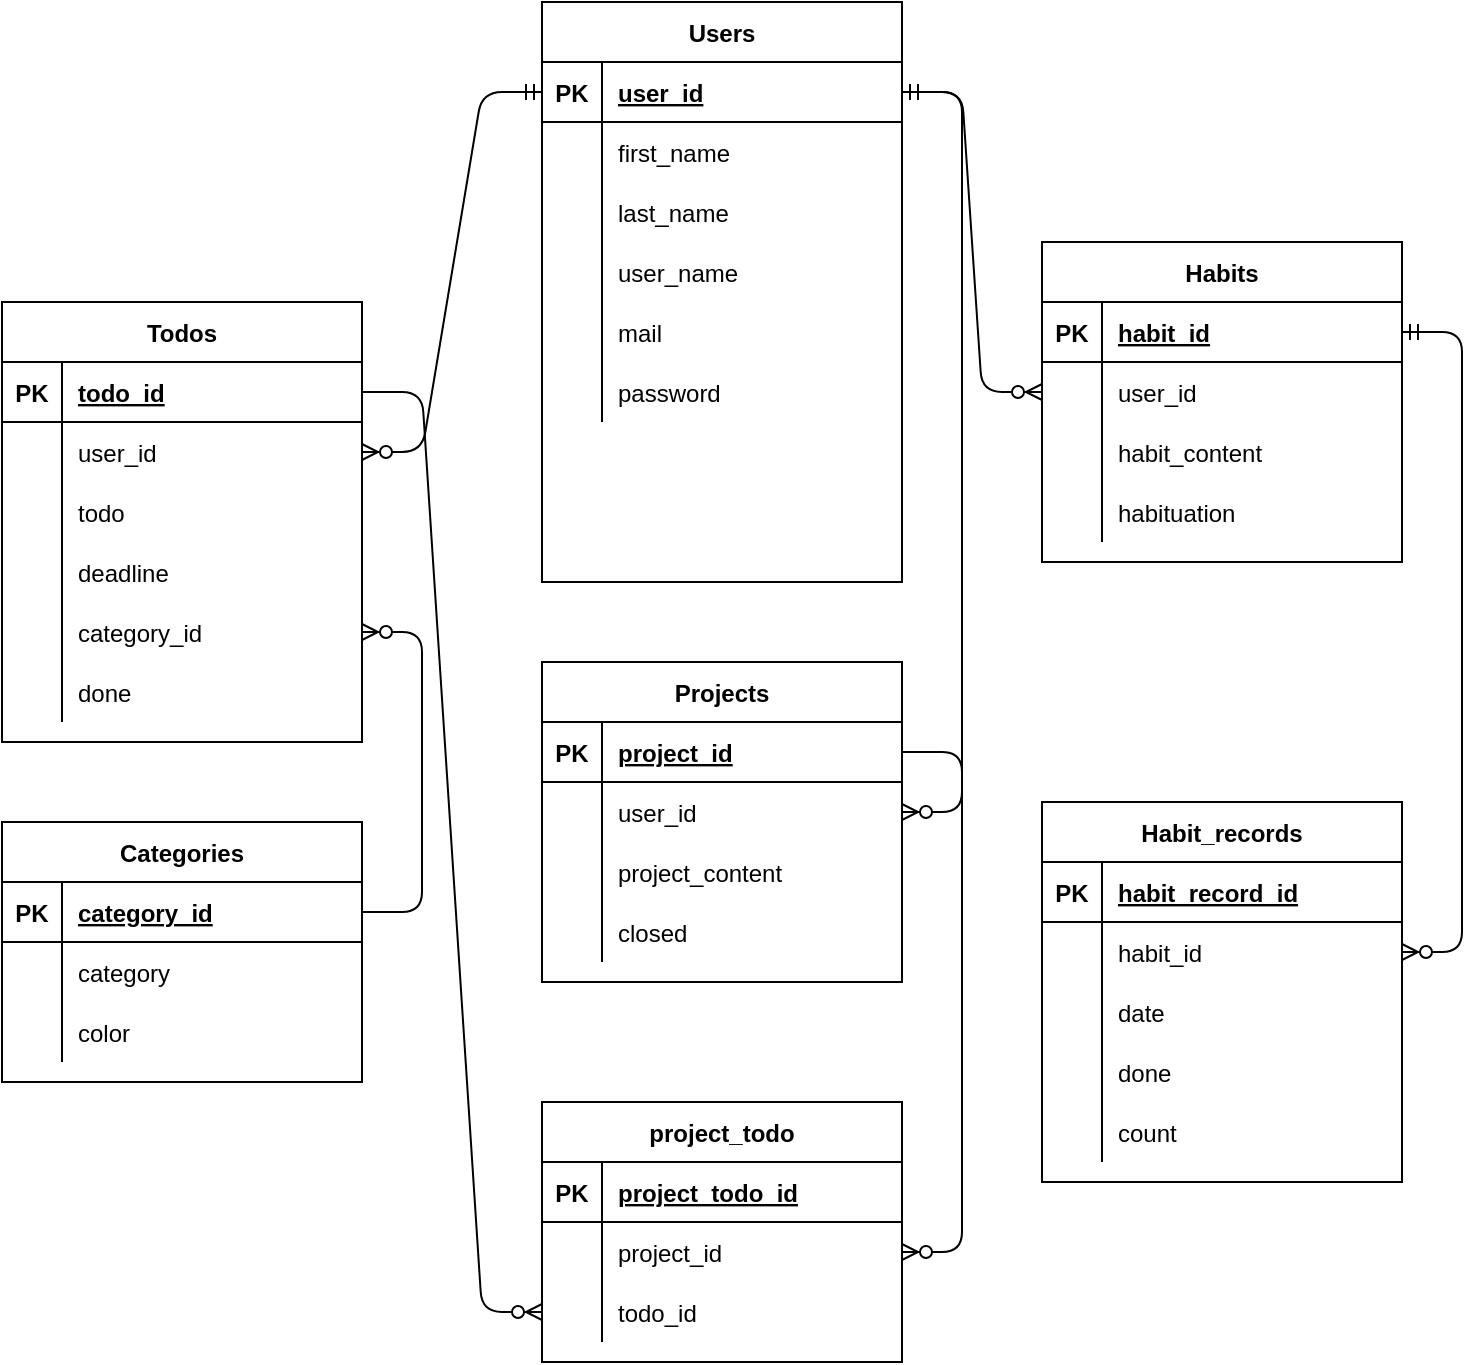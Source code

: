 <mxfile version="14.4.8" type="github">
  <diagram id="yz9vEp8fzlAOeCrYcoD_" name="ページ1">
    <mxGraphModel dx="957" dy="572" grid="1" gridSize="10" guides="1" tooltips="1" connect="1" arrows="1" fold="1" page="1" pageScale="1" pageWidth="827" pageHeight="1169" math="0" shadow="0">
      <root>
        <mxCell id="0" />
        <mxCell id="1" parent="0" />
        <mxCell id="vgZee3NAbd-REzqfM-sp-1" value="Users" style="shape=table;startSize=30;container=1;collapsible=1;childLayout=tableLayout;fixedRows=1;rowLines=0;fontStyle=1;align=center;resizeLast=1;" parent="1" vertex="1">
          <mxGeometry x="310" y="80" width="180" height="290" as="geometry" />
        </mxCell>
        <mxCell id="vgZee3NAbd-REzqfM-sp-2" value="" style="shape=partialRectangle;collapsible=0;dropTarget=0;pointerEvents=0;fillColor=none;top=0;left=0;bottom=1;right=0;points=[[0,0.5],[1,0.5]];portConstraint=eastwest;" parent="vgZee3NAbd-REzqfM-sp-1" vertex="1">
          <mxGeometry y="30" width="180" height="30" as="geometry" />
        </mxCell>
        <mxCell id="vgZee3NAbd-REzqfM-sp-3" value="PK" style="shape=partialRectangle;connectable=0;fillColor=none;top=0;left=0;bottom=0;right=0;fontStyle=1;overflow=hidden;" parent="vgZee3NAbd-REzqfM-sp-2" vertex="1">
          <mxGeometry width="30" height="30" as="geometry" />
        </mxCell>
        <mxCell id="vgZee3NAbd-REzqfM-sp-4" value="user_id" style="shape=partialRectangle;connectable=0;fillColor=none;top=0;left=0;bottom=0;right=0;align=left;spacingLeft=6;fontStyle=5;overflow=hidden;" parent="vgZee3NAbd-REzqfM-sp-2" vertex="1">
          <mxGeometry x="30" width="150" height="30" as="geometry" />
        </mxCell>
        <mxCell id="vgZee3NAbd-REzqfM-sp-5" value="" style="shape=partialRectangle;collapsible=0;dropTarget=0;pointerEvents=0;fillColor=none;top=0;left=0;bottom=0;right=0;points=[[0,0.5],[1,0.5]];portConstraint=eastwest;" parent="vgZee3NAbd-REzqfM-sp-1" vertex="1">
          <mxGeometry y="60" width="180" height="30" as="geometry" />
        </mxCell>
        <mxCell id="vgZee3NAbd-REzqfM-sp-6" value="" style="shape=partialRectangle;connectable=0;fillColor=none;top=0;left=0;bottom=0;right=0;editable=1;overflow=hidden;" parent="vgZee3NAbd-REzqfM-sp-5" vertex="1">
          <mxGeometry width="30" height="30" as="geometry" />
        </mxCell>
        <mxCell id="vgZee3NAbd-REzqfM-sp-7" value="first_name" style="shape=partialRectangle;connectable=0;fillColor=none;top=0;left=0;bottom=0;right=0;align=left;spacingLeft=6;overflow=hidden;" parent="vgZee3NAbd-REzqfM-sp-5" vertex="1">
          <mxGeometry x="30" width="150" height="30" as="geometry" />
        </mxCell>
        <mxCell id="vgZee3NAbd-REzqfM-sp-8" value="" style="shape=partialRectangle;collapsible=0;dropTarget=0;pointerEvents=0;fillColor=none;top=0;left=0;bottom=0;right=0;points=[[0,0.5],[1,0.5]];portConstraint=eastwest;" parent="vgZee3NAbd-REzqfM-sp-1" vertex="1">
          <mxGeometry y="90" width="180" height="30" as="geometry" />
        </mxCell>
        <mxCell id="vgZee3NAbd-REzqfM-sp-9" value="" style="shape=partialRectangle;connectable=0;fillColor=none;top=0;left=0;bottom=0;right=0;editable=1;overflow=hidden;" parent="vgZee3NAbd-REzqfM-sp-8" vertex="1">
          <mxGeometry width="30" height="30" as="geometry" />
        </mxCell>
        <mxCell id="vgZee3NAbd-REzqfM-sp-10" value="last_name" style="shape=partialRectangle;connectable=0;fillColor=none;top=0;left=0;bottom=0;right=0;align=left;spacingLeft=6;overflow=hidden;" parent="vgZee3NAbd-REzqfM-sp-8" vertex="1">
          <mxGeometry x="30" width="150" height="30" as="geometry" />
        </mxCell>
        <mxCell id="vgZee3NAbd-REzqfM-sp-11" value="" style="shape=partialRectangle;collapsible=0;dropTarget=0;pointerEvents=0;fillColor=none;top=0;left=0;bottom=0;right=0;points=[[0,0.5],[1,0.5]];portConstraint=eastwest;" parent="vgZee3NAbd-REzqfM-sp-1" vertex="1">
          <mxGeometry y="120" width="180" height="30" as="geometry" />
        </mxCell>
        <mxCell id="vgZee3NAbd-REzqfM-sp-12" value="" style="shape=partialRectangle;connectable=0;fillColor=none;top=0;left=0;bottom=0;right=0;editable=1;overflow=hidden;" parent="vgZee3NAbd-REzqfM-sp-11" vertex="1">
          <mxGeometry width="30" height="30" as="geometry" />
        </mxCell>
        <mxCell id="vgZee3NAbd-REzqfM-sp-13" value="user_name" style="shape=partialRectangle;connectable=0;fillColor=none;top=0;left=0;bottom=0;right=0;align=left;spacingLeft=6;overflow=hidden;" parent="vgZee3NAbd-REzqfM-sp-11" vertex="1">
          <mxGeometry x="30" width="150" height="30" as="geometry" />
        </mxCell>
        <mxCell id="mDRHtWKVjwvWxWG2UiL3-2" value="" style="shape=partialRectangle;collapsible=0;dropTarget=0;pointerEvents=0;fillColor=none;top=0;left=0;bottom=0;right=0;points=[[0,0.5],[1,0.5]];portConstraint=eastwest;" vertex="1" parent="vgZee3NAbd-REzqfM-sp-1">
          <mxGeometry y="150" width="180" height="30" as="geometry" />
        </mxCell>
        <mxCell id="mDRHtWKVjwvWxWG2UiL3-3" value="" style="shape=partialRectangle;connectable=0;fillColor=none;top=0;left=0;bottom=0;right=0;editable=1;overflow=hidden;" vertex="1" parent="mDRHtWKVjwvWxWG2UiL3-2">
          <mxGeometry width="30" height="30" as="geometry" />
        </mxCell>
        <mxCell id="mDRHtWKVjwvWxWG2UiL3-4" value="mail" style="shape=partialRectangle;connectable=0;fillColor=none;top=0;left=0;bottom=0;right=0;align=left;spacingLeft=6;overflow=hidden;" vertex="1" parent="mDRHtWKVjwvWxWG2UiL3-2">
          <mxGeometry x="30" width="150" height="30" as="geometry" />
        </mxCell>
        <mxCell id="mDRHtWKVjwvWxWG2UiL3-5" value="" style="shape=partialRectangle;collapsible=0;dropTarget=0;pointerEvents=0;fillColor=none;top=0;left=0;bottom=0;right=0;points=[[0,0.5],[1,0.5]];portConstraint=eastwest;" vertex="1" parent="vgZee3NAbd-REzqfM-sp-1">
          <mxGeometry y="180" width="180" height="30" as="geometry" />
        </mxCell>
        <mxCell id="mDRHtWKVjwvWxWG2UiL3-6" value="" style="shape=partialRectangle;connectable=0;fillColor=none;top=0;left=0;bottom=0;right=0;editable=1;overflow=hidden;" vertex="1" parent="mDRHtWKVjwvWxWG2UiL3-5">
          <mxGeometry width="30" height="30" as="geometry" />
        </mxCell>
        <mxCell id="mDRHtWKVjwvWxWG2UiL3-7" value="password" style="shape=partialRectangle;connectable=0;fillColor=none;top=0;left=0;bottom=0;right=0;align=left;spacingLeft=6;overflow=hidden;" vertex="1" parent="mDRHtWKVjwvWxWG2UiL3-5">
          <mxGeometry x="30" width="150" height="30" as="geometry" />
        </mxCell>
        <mxCell id="vgZee3NAbd-REzqfM-sp-27" value="Habits" style="shape=table;startSize=30;container=1;collapsible=1;childLayout=tableLayout;fixedRows=1;rowLines=0;fontStyle=1;align=center;resizeLast=1;" parent="1" vertex="1">
          <mxGeometry x="560" y="200" width="180" height="160" as="geometry" />
        </mxCell>
        <mxCell id="vgZee3NAbd-REzqfM-sp-28" value="" style="shape=partialRectangle;collapsible=0;dropTarget=0;pointerEvents=0;fillColor=none;top=0;left=0;bottom=1;right=0;points=[[0,0.5],[1,0.5]];portConstraint=eastwest;" parent="vgZee3NAbd-REzqfM-sp-27" vertex="1">
          <mxGeometry y="30" width="180" height="30" as="geometry" />
        </mxCell>
        <mxCell id="vgZee3NAbd-REzqfM-sp-29" value="PK" style="shape=partialRectangle;connectable=0;fillColor=none;top=0;left=0;bottom=0;right=0;fontStyle=1;overflow=hidden;" parent="vgZee3NAbd-REzqfM-sp-28" vertex="1">
          <mxGeometry width="30" height="30" as="geometry" />
        </mxCell>
        <mxCell id="vgZee3NAbd-REzqfM-sp-30" value="habit_id" style="shape=partialRectangle;connectable=0;fillColor=none;top=0;left=0;bottom=0;right=0;align=left;spacingLeft=6;fontStyle=5;overflow=hidden;" parent="vgZee3NAbd-REzqfM-sp-28" vertex="1">
          <mxGeometry x="30" width="150" height="30" as="geometry" />
        </mxCell>
        <mxCell id="vgZee3NAbd-REzqfM-sp-31" value="" style="shape=partialRectangle;collapsible=0;dropTarget=0;pointerEvents=0;fillColor=none;top=0;left=0;bottom=0;right=0;points=[[0,0.5],[1,0.5]];portConstraint=eastwest;" parent="vgZee3NAbd-REzqfM-sp-27" vertex="1">
          <mxGeometry y="60" width="180" height="30" as="geometry" />
        </mxCell>
        <mxCell id="vgZee3NAbd-REzqfM-sp-32" value="" style="shape=partialRectangle;connectable=0;fillColor=none;top=0;left=0;bottom=0;right=0;editable=1;overflow=hidden;" parent="vgZee3NAbd-REzqfM-sp-31" vertex="1">
          <mxGeometry width="30" height="30" as="geometry" />
        </mxCell>
        <mxCell id="vgZee3NAbd-REzqfM-sp-33" value="user_id" style="shape=partialRectangle;connectable=0;fillColor=none;top=0;left=0;bottom=0;right=0;align=left;spacingLeft=6;overflow=hidden;" parent="vgZee3NAbd-REzqfM-sp-31" vertex="1">
          <mxGeometry x="30" width="150" height="30" as="geometry" />
        </mxCell>
        <mxCell id="vgZee3NAbd-REzqfM-sp-37" value="" style="shape=partialRectangle;collapsible=0;dropTarget=0;pointerEvents=0;fillColor=none;top=0;left=0;bottom=0;right=0;points=[[0,0.5],[1,0.5]];portConstraint=eastwest;" parent="vgZee3NAbd-REzqfM-sp-27" vertex="1">
          <mxGeometry y="90" width="180" height="30" as="geometry" />
        </mxCell>
        <mxCell id="vgZee3NAbd-REzqfM-sp-38" value="" style="shape=partialRectangle;connectable=0;fillColor=none;top=0;left=0;bottom=0;right=0;editable=1;overflow=hidden;" parent="vgZee3NAbd-REzqfM-sp-37" vertex="1">
          <mxGeometry width="30" height="30" as="geometry" />
        </mxCell>
        <mxCell id="vgZee3NAbd-REzqfM-sp-39" value="habit_content" style="shape=partialRectangle;connectable=0;fillColor=none;top=0;left=0;bottom=0;right=0;align=left;spacingLeft=6;overflow=hidden;" parent="vgZee3NAbd-REzqfM-sp-37" vertex="1">
          <mxGeometry x="30" width="150" height="30" as="geometry" />
        </mxCell>
        <mxCell id="vgZee3NAbd-REzqfM-sp-57" style="shape=partialRectangle;collapsible=0;dropTarget=0;pointerEvents=0;fillColor=none;top=0;left=0;bottom=0;right=0;points=[[0,0.5],[1,0.5]];portConstraint=eastwest;" parent="vgZee3NAbd-REzqfM-sp-27" vertex="1">
          <mxGeometry y="120" width="180" height="30" as="geometry" />
        </mxCell>
        <mxCell id="vgZee3NAbd-REzqfM-sp-58" style="shape=partialRectangle;connectable=0;fillColor=none;top=0;left=0;bottom=0;right=0;editable=1;overflow=hidden;" parent="vgZee3NAbd-REzqfM-sp-57" vertex="1">
          <mxGeometry width="30" height="30" as="geometry" />
        </mxCell>
        <mxCell id="vgZee3NAbd-REzqfM-sp-59" value="habituation" style="shape=partialRectangle;connectable=0;fillColor=none;top=0;left=0;bottom=0;right=0;align=left;spacingLeft=6;overflow=hidden;" parent="vgZee3NAbd-REzqfM-sp-57" vertex="1">
          <mxGeometry x="30" width="150" height="30" as="geometry" />
        </mxCell>
        <mxCell id="vgZee3NAbd-REzqfM-sp-60" value="Habit_records" style="shape=table;startSize=30;container=1;collapsible=1;childLayout=tableLayout;fixedRows=1;rowLines=0;fontStyle=1;align=center;resizeLast=1;" parent="1" vertex="1">
          <mxGeometry x="560" y="480" width="180" height="190" as="geometry" />
        </mxCell>
        <mxCell id="vgZee3NAbd-REzqfM-sp-61" value="" style="shape=partialRectangle;collapsible=0;dropTarget=0;pointerEvents=0;fillColor=none;top=0;left=0;bottom=1;right=0;points=[[0,0.5],[1,0.5]];portConstraint=eastwest;" parent="vgZee3NAbd-REzqfM-sp-60" vertex="1">
          <mxGeometry y="30" width="180" height="30" as="geometry" />
        </mxCell>
        <mxCell id="vgZee3NAbd-REzqfM-sp-62" value="PK" style="shape=partialRectangle;connectable=0;fillColor=none;top=0;left=0;bottom=0;right=0;fontStyle=1;overflow=hidden;" parent="vgZee3NAbd-REzqfM-sp-61" vertex="1">
          <mxGeometry width="30" height="30" as="geometry" />
        </mxCell>
        <mxCell id="vgZee3NAbd-REzqfM-sp-63" value="habit_record_id" style="shape=partialRectangle;connectable=0;fillColor=none;top=0;left=0;bottom=0;right=0;align=left;spacingLeft=6;fontStyle=5;overflow=hidden;" parent="vgZee3NAbd-REzqfM-sp-61" vertex="1">
          <mxGeometry x="30" width="150" height="30" as="geometry" />
        </mxCell>
        <mxCell id="vgZee3NAbd-REzqfM-sp-64" value="" style="shape=partialRectangle;collapsible=0;dropTarget=0;pointerEvents=0;fillColor=none;top=0;left=0;bottom=0;right=0;points=[[0,0.5],[1,0.5]];portConstraint=eastwest;" parent="vgZee3NAbd-REzqfM-sp-60" vertex="1">
          <mxGeometry y="60" width="180" height="30" as="geometry" />
        </mxCell>
        <mxCell id="vgZee3NAbd-REzqfM-sp-65" value="" style="shape=partialRectangle;connectable=0;fillColor=none;top=0;left=0;bottom=0;right=0;editable=1;overflow=hidden;" parent="vgZee3NAbd-REzqfM-sp-64" vertex="1">
          <mxGeometry width="30" height="30" as="geometry" />
        </mxCell>
        <mxCell id="vgZee3NAbd-REzqfM-sp-66" value="habit_id" style="shape=partialRectangle;connectable=0;fillColor=none;top=0;left=0;bottom=0;right=0;align=left;spacingLeft=6;overflow=hidden;" parent="vgZee3NAbd-REzqfM-sp-64" vertex="1">
          <mxGeometry x="30" width="150" height="30" as="geometry" />
        </mxCell>
        <mxCell id="vgZee3NAbd-REzqfM-sp-67" value="" style="shape=partialRectangle;collapsible=0;dropTarget=0;pointerEvents=0;fillColor=none;top=0;left=0;bottom=0;right=0;points=[[0,0.5],[1,0.5]];portConstraint=eastwest;" parent="vgZee3NAbd-REzqfM-sp-60" vertex="1">
          <mxGeometry y="90" width="180" height="30" as="geometry" />
        </mxCell>
        <mxCell id="vgZee3NAbd-REzqfM-sp-68" value="" style="shape=partialRectangle;connectable=0;fillColor=none;top=0;left=0;bottom=0;right=0;editable=1;overflow=hidden;" parent="vgZee3NAbd-REzqfM-sp-67" vertex="1">
          <mxGeometry width="30" height="30" as="geometry" />
        </mxCell>
        <mxCell id="vgZee3NAbd-REzqfM-sp-69" value="date" style="shape=partialRectangle;connectable=0;fillColor=none;top=0;left=0;bottom=0;right=0;align=left;spacingLeft=6;overflow=hidden;" parent="vgZee3NAbd-REzqfM-sp-67" vertex="1">
          <mxGeometry x="30" width="150" height="30" as="geometry" />
        </mxCell>
        <mxCell id="vgZee3NAbd-REzqfM-sp-70" value="" style="shape=partialRectangle;collapsible=0;dropTarget=0;pointerEvents=0;fillColor=none;top=0;left=0;bottom=0;right=0;points=[[0,0.5],[1,0.5]];portConstraint=eastwest;" parent="vgZee3NAbd-REzqfM-sp-60" vertex="1">
          <mxGeometry y="120" width="180" height="30" as="geometry" />
        </mxCell>
        <mxCell id="vgZee3NAbd-REzqfM-sp-71" value="" style="shape=partialRectangle;connectable=0;fillColor=none;top=0;left=0;bottom=0;right=0;editable=1;overflow=hidden;" parent="vgZee3NAbd-REzqfM-sp-70" vertex="1">
          <mxGeometry width="30" height="30" as="geometry" />
        </mxCell>
        <mxCell id="vgZee3NAbd-REzqfM-sp-72" value="done" style="shape=partialRectangle;connectable=0;fillColor=none;top=0;left=0;bottom=0;right=0;align=left;spacingLeft=6;overflow=hidden;" parent="vgZee3NAbd-REzqfM-sp-70" vertex="1">
          <mxGeometry x="30" width="150" height="30" as="geometry" />
        </mxCell>
        <mxCell id="vgZee3NAbd-REzqfM-sp-76" style="shape=partialRectangle;collapsible=0;dropTarget=0;pointerEvents=0;fillColor=none;top=0;left=0;bottom=0;right=0;points=[[0,0.5],[1,0.5]];portConstraint=eastwest;" parent="vgZee3NAbd-REzqfM-sp-60" vertex="1">
          <mxGeometry y="150" width="180" height="30" as="geometry" />
        </mxCell>
        <mxCell id="vgZee3NAbd-REzqfM-sp-77" style="shape=partialRectangle;connectable=0;fillColor=none;top=0;left=0;bottom=0;right=0;editable=1;overflow=hidden;" parent="vgZee3NAbd-REzqfM-sp-76" vertex="1">
          <mxGeometry width="30" height="30" as="geometry" />
        </mxCell>
        <mxCell id="vgZee3NAbd-REzqfM-sp-78" value="count" style="shape=partialRectangle;connectable=0;fillColor=none;top=0;left=0;bottom=0;right=0;align=left;spacingLeft=6;overflow=hidden;" parent="vgZee3NAbd-REzqfM-sp-76" vertex="1">
          <mxGeometry x="30" width="150" height="30" as="geometry" />
        </mxCell>
        <mxCell id="vgZee3NAbd-REzqfM-sp-79" value="Projects" style="shape=table;startSize=30;container=1;collapsible=1;childLayout=tableLayout;fixedRows=1;rowLines=0;fontStyle=1;align=center;resizeLast=1;" parent="1" vertex="1">
          <mxGeometry x="310" y="410" width="180" height="160" as="geometry" />
        </mxCell>
        <mxCell id="vgZee3NAbd-REzqfM-sp-80" value="" style="shape=partialRectangle;collapsible=0;dropTarget=0;pointerEvents=0;fillColor=none;top=0;left=0;bottom=1;right=0;points=[[0,0.5],[1,0.5]];portConstraint=eastwest;" parent="vgZee3NAbd-REzqfM-sp-79" vertex="1">
          <mxGeometry y="30" width="180" height="30" as="geometry" />
        </mxCell>
        <mxCell id="vgZee3NAbd-REzqfM-sp-81" value="PK" style="shape=partialRectangle;connectable=0;fillColor=none;top=0;left=0;bottom=0;right=0;fontStyle=1;overflow=hidden;" parent="vgZee3NAbd-REzqfM-sp-80" vertex="1">
          <mxGeometry width="30" height="30" as="geometry" />
        </mxCell>
        <mxCell id="vgZee3NAbd-REzqfM-sp-82" value="project_id" style="shape=partialRectangle;connectable=0;fillColor=none;top=0;left=0;bottom=0;right=0;align=left;spacingLeft=6;fontStyle=5;overflow=hidden;" parent="vgZee3NAbd-REzqfM-sp-80" vertex="1">
          <mxGeometry x="30" width="150" height="30" as="geometry" />
        </mxCell>
        <mxCell id="vgZee3NAbd-REzqfM-sp-83" value="" style="shape=partialRectangle;collapsible=0;dropTarget=0;pointerEvents=0;fillColor=none;top=0;left=0;bottom=0;right=0;points=[[0,0.5],[1,0.5]];portConstraint=eastwest;" parent="vgZee3NAbd-REzqfM-sp-79" vertex="1">
          <mxGeometry y="60" width="180" height="30" as="geometry" />
        </mxCell>
        <mxCell id="vgZee3NAbd-REzqfM-sp-84" value="" style="shape=partialRectangle;connectable=0;fillColor=none;top=0;left=0;bottom=0;right=0;editable=1;overflow=hidden;" parent="vgZee3NAbd-REzqfM-sp-83" vertex="1">
          <mxGeometry width="30" height="30" as="geometry" />
        </mxCell>
        <mxCell id="vgZee3NAbd-REzqfM-sp-85" value="user_id" style="shape=partialRectangle;connectable=0;fillColor=none;top=0;left=0;bottom=0;right=0;align=left;spacingLeft=6;overflow=hidden;" parent="vgZee3NAbd-REzqfM-sp-83" vertex="1">
          <mxGeometry x="30" width="150" height="30" as="geometry" />
        </mxCell>
        <mxCell id="vgZee3NAbd-REzqfM-sp-89" value="" style="shape=partialRectangle;collapsible=0;dropTarget=0;pointerEvents=0;fillColor=none;top=0;left=0;bottom=0;right=0;points=[[0,0.5],[1,0.5]];portConstraint=eastwest;" parent="vgZee3NAbd-REzqfM-sp-79" vertex="1">
          <mxGeometry y="90" width="180" height="30" as="geometry" />
        </mxCell>
        <mxCell id="vgZee3NAbd-REzqfM-sp-90" value="" style="shape=partialRectangle;connectable=0;fillColor=none;top=0;left=0;bottom=0;right=0;editable=1;overflow=hidden;" parent="vgZee3NAbd-REzqfM-sp-89" vertex="1">
          <mxGeometry width="30" height="30" as="geometry" />
        </mxCell>
        <mxCell id="vgZee3NAbd-REzqfM-sp-91" value="project_content" style="shape=partialRectangle;connectable=0;fillColor=none;top=0;left=0;bottom=0;right=0;align=left;spacingLeft=6;overflow=hidden;" parent="vgZee3NAbd-REzqfM-sp-89" vertex="1">
          <mxGeometry x="30" width="150" height="30" as="geometry" />
        </mxCell>
        <mxCell id="mDRHtWKVjwvWxWG2UiL3-9" value="" style="shape=partialRectangle;collapsible=0;dropTarget=0;pointerEvents=0;fillColor=none;top=0;left=0;bottom=0;right=0;points=[[0,0.5],[1,0.5]];portConstraint=eastwest;" vertex="1" parent="vgZee3NAbd-REzqfM-sp-79">
          <mxGeometry y="120" width="180" height="30" as="geometry" />
        </mxCell>
        <mxCell id="mDRHtWKVjwvWxWG2UiL3-10" value="" style="shape=partialRectangle;connectable=0;fillColor=none;top=0;left=0;bottom=0;right=0;editable=1;overflow=hidden;" vertex="1" parent="mDRHtWKVjwvWxWG2UiL3-9">
          <mxGeometry width="30" height="30" as="geometry" />
        </mxCell>
        <mxCell id="mDRHtWKVjwvWxWG2UiL3-11" value="closed" style="shape=partialRectangle;connectable=0;fillColor=none;top=0;left=0;bottom=0;right=0;align=left;spacingLeft=6;overflow=hidden;" vertex="1" parent="mDRHtWKVjwvWxWG2UiL3-9">
          <mxGeometry x="30" width="150" height="30" as="geometry" />
        </mxCell>
        <mxCell id="vgZee3NAbd-REzqfM-sp-95" value="Todos" style="shape=table;startSize=30;container=1;collapsible=1;childLayout=tableLayout;fixedRows=1;rowLines=0;fontStyle=1;align=center;resizeLast=1;" parent="1" vertex="1">
          <mxGeometry x="40" y="230" width="180" height="220" as="geometry" />
        </mxCell>
        <mxCell id="vgZee3NAbd-REzqfM-sp-96" value="" style="shape=partialRectangle;collapsible=0;dropTarget=0;pointerEvents=0;fillColor=none;top=0;left=0;bottom=1;right=0;points=[[0,0.5],[1,0.5]];portConstraint=eastwest;" parent="vgZee3NAbd-REzqfM-sp-95" vertex="1">
          <mxGeometry y="30" width="180" height="30" as="geometry" />
        </mxCell>
        <mxCell id="vgZee3NAbd-REzqfM-sp-97" value="PK" style="shape=partialRectangle;connectable=0;fillColor=none;top=0;left=0;bottom=0;right=0;fontStyle=1;overflow=hidden;" parent="vgZee3NAbd-REzqfM-sp-96" vertex="1">
          <mxGeometry width="30" height="30" as="geometry" />
        </mxCell>
        <mxCell id="vgZee3NAbd-REzqfM-sp-98" value="todo_id" style="shape=partialRectangle;connectable=0;fillColor=none;top=0;left=0;bottom=0;right=0;align=left;spacingLeft=6;fontStyle=5;overflow=hidden;" parent="vgZee3NAbd-REzqfM-sp-96" vertex="1">
          <mxGeometry x="30" width="150" height="30" as="geometry" />
        </mxCell>
        <mxCell id="vgZee3NAbd-REzqfM-sp-99" value="" style="shape=partialRectangle;collapsible=0;dropTarget=0;pointerEvents=0;fillColor=none;top=0;left=0;bottom=0;right=0;points=[[0,0.5],[1,0.5]];portConstraint=eastwest;" parent="vgZee3NAbd-REzqfM-sp-95" vertex="1">
          <mxGeometry y="60" width="180" height="30" as="geometry" />
        </mxCell>
        <mxCell id="vgZee3NAbd-REzqfM-sp-100" value="" style="shape=partialRectangle;connectable=0;fillColor=none;top=0;left=0;bottom=0;right=0;editable=1;overflow=hidden;" parent="vgZee3NAbd-REzqfM-sp-99" vertex="1">
          <mxGeometry width="30" height="30" as="geometry" />
        </mxCell>
        <mxCell id="vgZee3NAbd-REzqfM-sp-101" value="user_id" style="shape=partialRectangle;connectable=0;fillColor=none;top=0;left=0;bottom=0;right=0;align=left;spacingLeft=6;overflow=hidden;" parent="vgZee3NAbd-REzqfM-sp-99" vertex="1">
          <mxGeometry x="30" width="150" height="30" as="geometry" />
        </mxCell>
        <mxCell id="vgZee3NAbd-REzqfM-sp-105" value="" style="shape=partialRectangle;collapsible=0;dropTarget=0;pointerEvents=0;fillColor=none;top=0;left=0;bottom=0;right=0;points=[[0,0.5],[1,0.5]];portConstraint=eastwest;" parent="vgZee3NAbd-REzqfM-sp-95" vertex="1">
          <mxGeometry y="90" width="180" height="30" as="geometry" />
        </mxCell>
        <mxCell id="vgZee3NAbd-REzqfM-sp-106" value="" style="shape=partialRectangle;connectable=0;fillColor=none;top=0;left=0;bottom=0;right=0;editable=1;overflow=hidden;" parent="vgZee3NAbd-REzqfM-sp-105" vertex="1">
          <mxGeometry width="30" height="30" as="geometry" />
        </mxCell>
        <mxCell id="vgZee3NAbd-REzqfM-sp-107" value="todo" style="shape=partialRectangle;connectable=0;fillColor=none;top=0;left=0;bottom=0;right=0;align=left;spacingLeft=6;overflow=hidden;" parent="vgZee3NAbd-REzqfM-sp-105" vertex="1">
          <mxGeometry x="30" width="150" height="30" as="geometry" />
        </mxCell>
        <mxCell id="vgZee3NAbd-REzqfM-sp-114" style="shape=partialRectangle;collapsible=0;dropTarget=0;pointerEvents=0;fillColor=none;top=0;left=0;bottom=0;right=0;points=[[0,0.5],[1,0.5]];portConstraint=eastwest;" parent="vgZee3NAbd-REzqfM-sp-95" vertex="1">
          <mxGeometry y="120" width="180" height="30" as="geometry" />
        </mxCell>
        <mxCell id="vgZee3NAbd-REzqfM-sp-115" style="shape=partialRectangle;connectable=0;fillColor=none;top=0;left=0;bottom=0;right=0;editable=1;overflow=hidden;" parent="vgZee3NAbd-REzqfM-sp-114" vertex="1">
          <mxGeometry width="30" height="30" as="geometry" />
        </mxCell>
        <mxCell id="vgZee3NAbd-REzqfM-sp-116" value="deadline" style="shape=partialRectangle;connectable=0;fillColor=none;top=0;left=0;bottom=0;right=0;align=left;spacingLeft=6;overflow=hidden;" parent="vgZee3NAbd-REzqfM-sp-114" vertex="1">
          <mxGeometry x="30" width="150" height="30" as="geometry" />
        </mxCell>
        <mxCell id="vgZee3NAbd-REzqfM-sp-108" style="shape=partialRectangle;collapsible=0;dropTarget=0;pointerEvents=0;fillColor=none;top=0;left=0;bottom=0;right=0;points=[[0,0.5],[1,0.5]];portConstraint=eastwest;" parent="vgZee3NAbd-REzqfM-sp-95" vertex="1">
          <mxGeometry y="150" width="180" height="30" as="geometry" />
        </mxCell>
        <mxCell id="vgZee3NAbd-REzqfM-sp-109" style="shape=partialRectangle;connectable=0;fillColor=none;top=0;left=0;bottom=0;right=0;editable=1;overflow=hidden;" parent="vgZee3NAbd-REzqfM-sp-108" vertex="1">
          <mxGeometry width="30" height="30" as="geometry" />
        </mxCell>
        <mxCell id="vgZee3NAbd-REzqfM-sp-110" value="category_id" style="shape=partialRectangle;connectable=0;fillColor=none;top=0;left=0;bottom=0;right=0;align=left;spacingLeft=6;overflow=hidden;" parent="vgZee3NAbd-REzqfM-sp-108" vertex="1">
          <mxGeometry x="30" width="150" height="30" as="geometry" />
        </mxCell>
        <mxCell id="mDRHtWKVjwvWxWG2UiL3-31" style="shape=partialRectangle;collapsible=0;dropTarget=0;pointerEvents=0;fillColor=none;top=0;left=0;bottom=0;right=0;points=[[0,0.5],[1,0.5]];portConstraint=eastwest;" vertex="1" parent="vgZee3NAbd-REzqfM-sp-95">
          <mxGeometry y="180" width="180" height="30" as="geometry" />
        </mxCell>
        <mxCell id="mDRHtWKVjwvWxWG2UiL3-32" style="shape=partialRectangle;connectable=0;fillColor=none;top=0;left=0;bottom=0;right=0;editable=1;overflow=hidden;" vertex="1" parent="mDRHtWKVjwvWxWG2UiL3-31">
          <mxGeometry width="30" height="30" as="geometry" />
        </mxCell>
        <mxCell id="mDRHtWKVjwvWxWG2UiL3-33" value="done" style="shape=partialRectangle;connectable=0;fillColor=none;top=0;left=0;bottom=0;right=0;align=left;spacingLeft=6;overflow=hidden;" vertex="1" parent="mDRHtWKVjwvWxWG2UiL3-31">
          <mxGeometry x="30" width="150" height="30" as="geometry" />
        </mxCell>
        <mxCell id="vgZee3NAbd-REzqfM-sp-117" value="Categories" style="shape=table;startSize=30;container=1;collapsible=1;childLayout=tableLayout;fixedRows=1;rowLines=0;fontStyle=1;align=center;resizeLast=1;" parent="1" vertex="1">
          <mxGeometry x="40" y="490" width="180" height="130" as="geometry" />
        </mxCell>
        <mxCell id="vgZee3NAbd-REzqfM-sp-118" value="" style="shape=partialRectangle;collapsible=0;dropTarget=0;pointerEvents=0;fillColor=none;top=0;left=0;bottom=1;right=0;points=[[0,0.5],[1,0.5]];portConstraint=eastwest;" parent="vgZee3NAbd-REzqfM-sp-117" vertex="1">
          <mxGeometry y="30" width="180" height="30" as="geometry" />
        </mxCell>
        <mxCell id="vgZee3NAbd-REzqfM-sp-119" value="PK" style="shape=partialRectangle;connectable=0;fillColor=none;top=0;left=0;bottom=0;right=0;fontStyle=1;overflow=hidden;" parent="vgZee3NAbd-REzqfM-sp-118" vertex="1">
          <mxGeometry width="30" height="30" as="geometry" />
        </mxCell>
        <mxCell id="vgZee3NAbd-REzqfM-sp-120" value="category_id" style="shape=partialRectangle;connectable=0;fillColor=none;top=0;left=0;bottom=0;right=0;align=left;spacingLeft=6;fontStyle=5;overflow=hidden;" parent="vgZee3NAbd-REzqfM-sp-118" vertex="1">
          <mxGeometry x="30" width="150" height="30" as="geometry" />
        </mxCell>
        <mxCell id="vgZee3NAbd-REzqfM-sp-121" value="" style="shape=partialRectangle;collapsible=0;dropTarget=0;pointerEvents=0;fillColor=none;top=0;left=0;bottom=0;right=0;points=[[0,0.5],[1,0.5]];portConstraint=eastwest;" parent="vgZee3NAbd-REzqfM-sp-117" vertex="1">
          <mxGeometry y="60" width="180" height="30" as="geometry" />
        </mxCell>
        <mxCell id="vgZee3NAbd-REzqfM-sp-122" value="" style="shape=partialRectangle;connectable=0;fillColor=none;top=0;left=0;bottom=0;right=0;editable=1;overflow=hidden;" parent="vgZee3NAbd-REzqfM-sp-121" vertex="1">
          <mxGeometry width="30" height="30" as="geometry" />
        </mxCell>
        <mxCell id="vgZee3NAbd-REzqfM-sp-123" value="category" style="shape=partialRectangle;connectable=0;fillColor=none;top=0;left=0;bottom=0;right=0;align=left;spacingLeft=6;overflow=hidden;" parent="vgZee3NAbd-REzqfM-sp-121" vertex="1">
          <mxGeometry x="30" width="150" height="30" as="geometry" />
        </mxCell>
        <mxCell id="vgZee3NAbd-REzqfM-sp-124" value="" style="shape=partialRectangle;collapsible=0;dropTarget=0;pointerEvents=0;fillColor=none;top=0;left=0;bottom=0;right=0;points=[[0,0.5],[1,0.5]];portConstraint=eastwest;" parent="vgZee3NAbd-REzqfM-sp-117" vertex="1">
          <mxGeometry y="90" width="180" height="30" as="geometry" />
        </mxCell>
        <mxCell id="vgZee3NAbd-REzqfM-sp-125" value="" style="shape=partialRectangle;connectable=0;fillColor=none;top=0;left=0;bottom=0;right=0;editable=1;overflow=hidden;" parent="vgZee3NAbd-REzqfM-sp-124" vertex="1">
          <mxGeometry width="30" height="30" as="geometry" />
        </mxCell>
        <mxCell id="vgZee3NAbd-REzqfM-sp-126" value="color" style="shape=partialRectangle;connectable=0;fillColor=none;top=0;left=0;bottom=0;right=0;align=left;spacingLeft=6;overflow=hidden;" parent="vgZee3NAbd-REzqfM-sp-124" vertex="1">
          <mxGeometry x="30" width="150" height="30" as="geometry" />
        </mxCell>
        <mxCell id="vgZee3NAbd-REzqfM-sp-150" value="" style="edgeStyle=entityRelationEdgeStyle;fontSize=12;html=1;endArrow=ERzeroToMany;startArrow=ERmandOne;strokeColor=#000000;exitX=1;exitY=0.5;exitDx=0;exitDy=0;entryX=1;entryY=0.5;entryDx=0;entryDy=0;" parent="1" source="vgZee3NAbd-REzqfM-sp-2" target="vgZee3NAbd-REzqfM-sp-83" edge="1">
          <mxGeometry width="100" height="100" relative="1" as="geometry">
            <mxPoint x="260" y="250" as="sourcePoint" />
            <mxPoint x="260" y="550" as="targetPoint" />
          </mxGeometry>
        </mxCell>
        <mxCell id="vgZee3NAbd-REzqfM-sp-152" value="" style="edgeStyle=entityRelationEdgeStyle;fontSize=12;html=1;endArrow=ERzeroToMany;startArrow=ERmandOne;strokeColor=#000000;exitX=0;exitY=0.5;exitDx=0;exitDy=0;entryX=1;entryY=0.5;entryDx=0;entryDy=0;" parent="1" source="vgZee3NAbd-REzqfM-sp-2" target="vgZee3NAbd-REzqfM-sp-99" edge="1">
          <mxGeometry width="100" height="100" relative="1" as="geometry">
            <mxPoint x="270" y="255" as="sourcePoint" />
            <mxPoint x="270" y="555" as="targetPoint" />
          </mxGeometry>
        </mxCell>
        <mxCell id="vgZee3NAbd-REzqfM-sp-154" value="" style="edgeStyle=entityRelationEdgeStyle;fontSize=12;html=1;endArrow=ERzeroToMany;startArrow=ERmandOne;strokeColor=#000000;exitX=1;exitY=0.5;exitDx=0;exitDy=0;" parent="1" source="vgZee3NAbd-REzqfM-sp-2" target="vgZee3NAbd-REzqfM-sp-31" edge="1">
          <mxGeometry width="100" height="100" relative="1" as="geometry">
            <mxPoint x="270" y="255" as="sourcePoint" />
            <mxPoint x="360" y="525" as="targetPoint" />
          </mxGeometry>
        </mxCell>
        <mxCell id="vgZee3NAbd-REzqfM-sp-155" value="" style="edgeStyle=entityRelationEdgeStyle;fontSize=12;html=1;endArrow=ERzeroToMany;startArrow=ERmandOne;strokeColor=#000000;exitX=1;exitY=0.5;exitDx=0;exitDy=0;entryX=1;entryY=0.5;entryDx=0;entryDy=0;" parent="1" source="vgZee3NAbd-REzqfM-sp-28" target="vgZee3NAbd-REzqfM-sp-64" edge="1">
          <mxGeometry width="100" height="100" relative="1" as="geometry">
            <mxPoint x="500" y="250" as="sourcePoint" />
            <mxPoint x="560" y="280" as="targetPoint" />
          </mxGeometry>
        </mxCell>
        <mxCell id="j7YaoIZ7KRVVKcmuiFTn-15" value="project_todo" style="shape=table;startSize=30;container=1;collapsible=1;childLayout=tableLayout;fixedRows=1;rowLines=0;fontStyle=1;align=center;resizeLast=1;" parent="1" vertex="1">
          <mxGeometry x="310" y="630" width="180" height="130" as="geometry" />
        </mxCell>
        <mxCell id="j7YaoIZ7KRVVKcmuiFTn-16" value="" style="shape=partialRectangle;collapsible=0;dropTarget=0;pointerEvents=0;fillColor=none;top=0;left=0;bottom=1;right=0;points=[[0,0.5],[1,0.5]];portConstraint=eastwest;" parent="j7YaoIZ7KRVVKcmuiFTn-15" vertex="1">
          <mxGeometry y="30" width="180" height="30" as="geometry" />
        </mxCell>
        <mxCell id="j7YaoIZ7KRVVKcmuiFTn-17" value="PK" style="shape=partialRectangle;connectable=0;fillColor=none;top=0;left=0;bottom=0;right=0;fontStyle=1;overflow=hidden;" parent="j7YaoIZ7KRVVKcmuiFTn-16" vertex="1">
          <mxGeometry width="30" height="30" as="geometry" />
        </mxCell>
        <mxCell id="j7YaoIZ7KRVVKcmuiFTn-18" value="project_todo_id" style="shape=partialRectangle;connectable=0;fillColor=none;top=0;left=0;bottom=0;right=0;align=left;spacingLeft=6;fontStyle=5;overflow=hidden;" parent="j7YaoIZ7KRVVKcmuiFTn-16" vertex="1">
          <mxGeometry x="30" width="150" height="30" as="geometry" />
        </mxCell>
        <mxCell id="j7YaoIZ7KRVVKcmuiFTn-19" value="" style="shape=partialRectangle;collapsible=0;dropTarget=0;pointerEvents=0;fillColor=none;top=0;left=0;bottom=0;right=0;points=[[0,0.5],[1,0.5]];portConstraint=eastwest;" parent="j7YaoIZ7KRVVKcmuiFTn-15" vertex="1">
          <mxGeometry y="60" width="180" height="30" as="geometry" />
        </mxCell>
        <mxCell id="j7YaoIZ7KRVVKcmuiFTn-20" value="" style="shape=partialRectangle;connectable=0;fillColor=none;top=0;left=0;bottom=0;right=0;editable=1;overflow=hidden;" parent="j7YaoIZ7KRVVKcmuiFTn-19" vertex="1">
          <mxGeometry width="30" height="30" as="geometry" />
        </mxCell>
        <mxCell id="j7YaoIZ7KRVVKcmuiFTn-21" value="project_id" style="shape=partialRectangle;connectable=0;fillColor=none;top=0;left=0;bottom=0;right=0;align=left;spacingLeft=6;overflow=hidden;" parent="j7YaoIZ7KRVVKcmuiFTn-19" vertex="1">
          <mxGeometry x="30" width="150" height="30" as="geometry" />
        </mxCell>
        <mxCell id="j7YaoIZ7KRVVKcmuiFTn-22" value="" style="shape=partialRectangle;collapsible=0;dropTarget=0;pointerEvents=0;fillColor=none;top=0;left=0;bottom=0;right=0;points=[[0,0.5],[1,0.5]];portConstraint=eastwest;" parent="j7YaoIZ7KRVVKcmuiFTn-15" vertex="1">
          <mxGeometry y="90" width="180" height="30" as="geometry" />
        </mxCell>
        <mxCell id="j7YaoIZ7KRVVKcmuiFTn-23" value="" style="shape=partialRectangle;connectable=0;fillColor=none;top=0;left=0;bottom=0;right=0;editable=1;overflow=hidden;" parent="j7YaoIZ7KRVVKcmuiFTn-22" vertex="1">
          <mxGeometry width="30" height="30" as="geometry" />
        </mxCell>
        <mxCell id="j7YaoIZ7KRVVKcmuiFTn-24" value="todo_id" style="shape=partialRectangle;connectable=0;fillColor=none;top=0;left=0;bottom=0;right=0;align=left;spacingLeft=6;overflow=hidden;" parent="j7YaoIZ7KRVVKcmuiFTn-22" vertex="1">
          <mxGeometry x="30" width="150" height="30" as="geometry" />
        </mxCell>
        <mxCell id="j7YaoIZ7KRVVKcmuiFTn-28" value="" style="edgeStyle=entityRelationEdgeStyle;fontSize=12;html=1;endArrow=ERzeroToMany;endFill=1;entryX=1;entryY=0.5;entryDx=0;entryDy=0;exitX=1;exitY=0.5;exitDx=0;exitDy=0;" parent="1" source="vgZee3NAbd-REzqfM-sp-80" target="j7YaoIZ7KRVVKcmuiFTn-19" edge="1">
          <mxGeometry width="100" height="100" relative="1" as="geometry">
            <mxPoint x="310" y="500" as="sourcePoint" />
            <mxPoint x="410" y="400" as="targetPoint" />
          </mxGeometry>
        </mxCell>
        <mxCell id="j7YaoIZ7KRVVKcmuiFTn-29" value="" style="edgeStyle=entityRelationEdgeStyle;fontSize=12;html=1;endArrow=ERzeroToMany;endFill=1;entryX=0;entryY=0.5;entryDx=0;entryDy=0;" parent="1" source="vgZee3NAbd-REzqfM-sp-96" target="j7YaoIZ7KRVVKcmuiFTn-22" edge="1">
          <mxGeometry width="100" height="100" relative="1" as="geometry">
            <mxPoint x="60" y="470" as="sourcePoint" />
            <mxPoint x="240" y="795" as="targetPoint" />
          </mxGeometry>
        </mxCell>
        <mxCell id="j7YaoIZ7KRVVKcmuiFTn-32" value="" style="edgeStyle=entityRelationEdgeStyle;fontSize=12;html=1;endArrow=ERzeroToMany;endFill=1;entryX=1;entryY=0.5;entryDx=0;entryDy=0;exitX=1;exitY=0.5;exitDx=0;exitDy=0;" parent="1" source="vgZee3NAbd-REzqfM-sp-118" target="vgZee3NAbd-REzqfM-sp-108" edge="1">
          <mxGeometry width="100" height="100" relative="1" as="geometry">
            <mxPoint x="40" y="250" as="sourcePoint" />
            <mxPoint x="140" y="150" as="targetPoint" />
          </mxGeometry>
        </mxCell>
      </root>
    </mxGraphModel>
  </diagram>
</mxfile>
